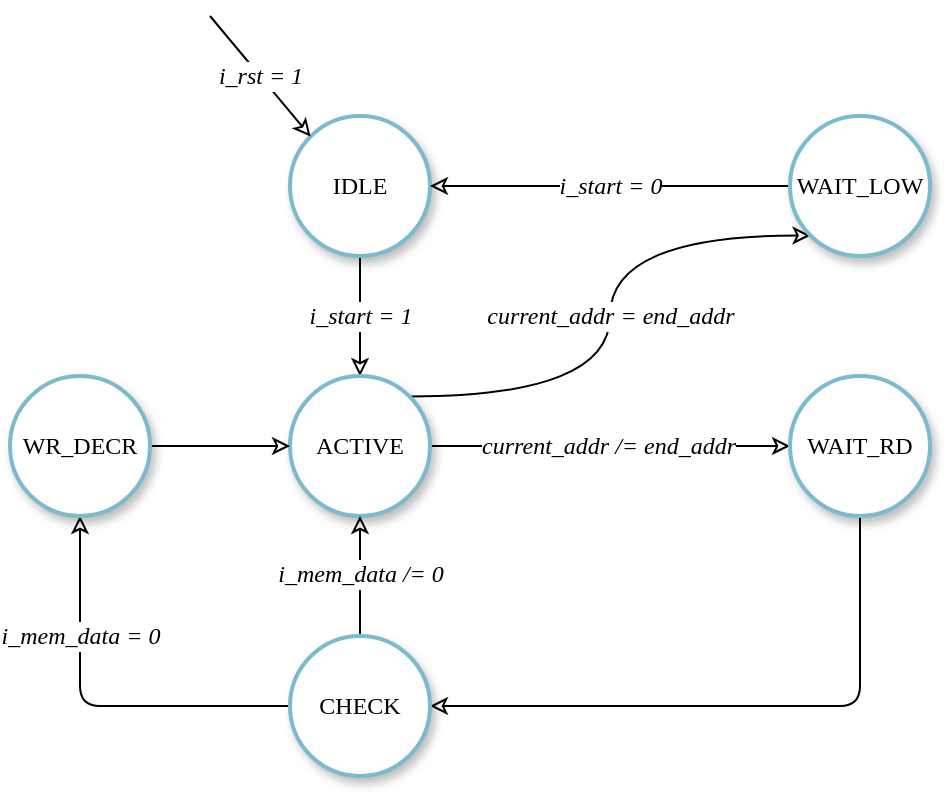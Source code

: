 <mxfile version="24.4.13" type="device">
  <diagram name="Page-1" id="ITteV4q7IIw6JcXEkYiK">
    <mxGraphModel dx="954" dy="489" grid="1" gridSize="10" guides="1" tooltips="1" connect="1" arrows="1" fold="1" page="1" pageScale="1" pageWidth="850" pageHeight="1100" math="0" shadow="0">
      <root>
        <mxCell id="0" />
        <mxCell id="1" parent="0" />
        <mxCell id="jL5X3HGcyGobARt5uU04-8" value="i_start = 1" style="edgeStyle=orthogonalEdgeStyle;rounded=0;orthogonalLoop=1;jettySize=auto;html=1;exitX=0.5;exitY=1;exitDx=0;exitDy=0;entryX=0.5;entryY=0;entryDx=0;entryDy=0;fontFamily=New Computer Modern;fontSize=12;fontStyle=2;strokeWidth=1;endArrow=classic;endFill=0;labelBackgroundColor=default;labelBorderColor=none;" parent="1" source="jL5X3HGcyGobARt5uU04-1" target="jL5X3HGcyGobARt5uU04-2" edge="1">
          <mxGeometry relative="1" as="geometry">
            <mxPoint as="offset" />
          </mxGeometry>
        </mxCell>
        <mxCell id="jL5X3HGcyGobARt5uU04-1" value="IDLE" style="ellipse;whiteSpace=wrap;html=1;strokeColor=#7CBACF;strokeWidth=2;fontFamily=New Computer Modern;shadow=1;" parent="1" vertex="1">
          <mxGeometry x="320" y="130" width="70" height="70" as="geometry" />
        </mxCell>
        <mxCell id="jL5X3HGcyGobARt5uU04-12" style="edgeStyle=orthogonalEdgeStyle;rounded=0;orthogonalLoop=1;jettySize=auto;html=1;exitX=1;exitY=0.5;exitDx=0;exitDy=0;entryX=0;entryY=0.5;entryDx=0;entryDy=0;curved=1;fontFamily=New Computer Modern;fontSize=12;fontStyle=2;strokeWidth=1;endArrow=classic;endFill=0;" parent="1" source="jL5X3HGcyGobARt5uU04-2" target="jL5X3HGcyGobARt5uU04-4" edge="1">
          <mxGeometry relative="1" as="geometry">
            <Array as="points" />
          </mxGeometry>
        </mxCell>
        <mxCell id="jL5X3HGcyGobARt5uU04-13" value="current_addr /= end_addr" style="edgeLabel;html=1;align=center;verticalAlign=middle;resizable=0;points=[];fontFamily=New Computer Modern;fontSize=12;fontStyle=2;labelBackgroundColor=default;labelBorderColor=none;" parent="jL5X3HGcyGobARt5uU04-12" vertex="1" connectable="0">
          <mxGeometry x="-0.125" y="-1" relative="1" as="geometry">
            <mxPoint x="10" y="-1" as="offset" />
          </mxGeometry>
        </mxCell>
        <mxCell id="jL5X3HGcyGobARt5uU04-14" value="current_addr = end_addr" style="edgeStyle=orthogonalEdgeStyle;rounded=0;orthogonalLoop=1;jettySize=auto;html=1;curved=1;exitX=1;exitY=0;exitDx=0;exitDy=0;fontFamily=New Computer Modern;fontSize=12;fontStyle=2;entryX=0;entryY=1;entryDx=0;entryDy=0;strokeWidth=1;endArrow=classic;endFill=0;labelBackgroundColor=default;labelBorderColor=none;" parent="1" source="jL5X3HGcyGobARt5uU04-2" target="jL5X3HGcyGobARt5uU04-3" edge="1">
          <mxGeometry relative="1" as="geometry">
            <Array as="points">
              <mxPoint x="480" y="270" />
              <mxPoint x="480" y="190" />
            </Array>
            <mxPoint as="offset" />
            <mxPoint x="600" y="210" as="targetPoint" />
          </mxGeometry>
        </mxCell>
        <mxCell id="jL5X3HGcyGobARt5uU04-2" value="ACTIVE" style="ellipse;whiteSpace=wrap;html=1;strokeColor=#7CBACF;strokeWidth=2;fontFamily=New Computer Modern;shadow=1;" parent="1" vertex="1">
          <mxGeometry x="320" y="260" width="70" height="70" as="geometry" />
        </mxCell>
        <mxCell id="jL5X3HGcyGobARt5uU04-20" style="edgeStyle=orthogonalEdgeStyle;rounded=0;orthogonalLoop=1;jettySize=auto;html=1;entryX=1;entryY=0.5;entryDx=0;entryDy=0;curved=1;exitX=0;exitY=0.5;exitDx=0;exitDy=0;fontFamily=New Computer Modern;fontSize=12;fontStyle=2;strokeWidth=1;endArrow=classic;endFill=0;" parent="1" source="jL5X3HGcyGobARt5uU04-3" target="jL5X3HGcyGobARt5uU04-1" edge="1">
          <mxGeometry relative="1" as="geometry" />
        </mxCell>
        <mxCell id="jL5X3HGcyGobARt5uU04-21" value="i_start = 0" style="edgeLabel;html=1;align=center;verticalAlign=middle;resizable=0;points=[];fontFamily=New Computer Modern;fontSize=12;fontStyle=2;labelBackgroundColor=default;labelBorderColor=none;" parent="jL5X3HGcyGobARt5uU04-20" vertex="1" connectable="0">
          <mxGeometry x="-0.075" y="33" relative="1" as="geometry">
            <mxPoint x="-7" y="-33" as="offset" />
          </mxGeometry>
        </mxCell>
        <mxCell id="jL5X3HGcyGobARt5uU04-3" value="WAIT_LOW" style="ellipse;whiteSpace=wrap;html=1;strokeColor=#7CBACF;strokeWidth=2;fontFamily=New Computer Modern;shadow=1;" parent="1" vertex="1">
          <mxGeometry x="570" y="130" width="70" height="70" as="geometry" />
        </mxCell>
        <mxCell id="jL5X3HGcyGobARt5uU04-22" value="" style="edgeStyle=orthogonalEdgeStyle;rounded=1;orthogonalLoop=1;jettySize=auto;html=1;entryX=1;entryY=0.5;entryDx=0;entryDy=0;fontFamily=New Computer Modern;fontSize=12;fontStyle=2;exitX=0.5;exitY=1;exitDx=0;exitDy=0;curved=0;strokeWidth=1;endArrow=classic;endFill=0;" parent="1" source="jL5X3HGcyGobARt5uU04-4" target="jL5X3HGcyGobARt5uU04-5" edge="1">
          <mxGeometry relative="1" as="geometry">
            <Array as="points" />
          </mxGeometry>
        </mxCell>
        <mxCell id="jL5X3HGcyGobARt5uU04-4" value="WAIT_RD" style="ellipse;whiteSpace=wrap;html=1;strokeColor=#7CBACF;strokeWidth=2;fontFamily=New Computer Modern;shadow=1;" parent="1" vertex="1">
          <mxGeometry x="570" y="260" width="70" height="70" as="geometry" />
        </mxCell>
        <mxCell id="jL5X3HGcyGobARt5uU04-23" value="i_mem_data = 0" style="edgeStyle=orthogonalEdgeStyle;rounded=1;orthogonalLoop=1;jettySize=auto;html=1;fontFamily=New Computer Modern;fontSize=12;fontStyle=2;strokeWidth=1;endArrow=classic;endFill=0;labelBackgroundColor=default;labelBorderColor=none;curved=0;" parent="1" source="jL5X3HGcyGobARt5uU04-5" target="jL5X3HGcyGobARt5uU04-6" edge="1">
          <mxGeometry x="0.4" relative="1" as="geometry">
            <mxPoint as="offset" />
          </mxGeometry>
        </mxCell>
        <mxCell id="33VjlRC-JIQBdt88g5PG-1" value="&lt;font style=&quot;font-size: 12px;&quot; face=&quot;New Computer Modern&quot;&gt;&lt;i&gt;i_mem_data /= 0&lt;/i&gt;&lt;/font&gt;" style="edgeStyle=orthogonalEdgeStyle;rounded=0;orthogonalLoop=1;jettySize=auto;html=1;entryX=0.5;entryY=1;entryDx=0;entryDy=0;curved=1;exitX=0.5;exitY=0;exitDx=0;exitDy=0;strokeWidth=1;endArrow=classic;endFill=0;labelBackgroundColor=default;labelBorderColor=none;" parent="1" source="jL5X3HGcyGobARt5uU04-5" target="jL5X3HGcyGobARt5uU04-2" edge="1">
          <mxGeometry x="0.044" relative="1" as="geometry">
            <Array as="points">
              <mxPoint x="355" y="370" />
              <mxPoint x="355" y="370" />
            </Array>
            <mxPoint as="offset" />
          </mxGeometry>
        </mxCell>
        <mxCell id="jL5X3HGcyGobARt5uU04-5" value="CHECK" style="ellipse;whiteSpace=wrap;html=1;strokeColor=#7CBACF;strokeWidth=2;fontFamily=New Computer Modern;shadow=1;" parent="1" vertex="1">
          <mxGeometry x="320" y="390" width="70" height="70" as="geometry" />
        </mxCell>
        <mxCell id="jL5X3HGcyGobARt5uU04-37" style="edgeStyle=orthogonalEdgeStyle;rounded=1;orthogonalLoop=1;jettySize=auto;html=1;entryX=0;entryY=0.5;entryDx=0;entryDy=0;curved=0;exitX=0.5;exitY=0;exitDx=0;exitDy=0;fontFamily=New Computer Modern;fontSize=12;fontStyle=2;strokeWidth=1;endArrow=classic;endFill=0;" parent="1" source="jL5X3HGcyGobARt5uU04-6" target="jL5X3HGcyGobARt5uU04-2" edge="1">
          <mxGeometry relative="1" as="geometry">
            <Array as="points">
              <mxPoint x="215" y="295" />
            </Array>
          </mxGeometry>
        </mxCell>
        <mxCell id="jL5X3HGcyGobARt5uU04-6" value="WR_DECR" style="ellipse;whiteSpace=wrap;html=1;strokeColor=#7CBACF;strokeWidth=2;fontFamily=New Computer Modern;shadow=1;" parent="1" vertex="1">
          <mxGeometry x="180" y="260" width="70" height="70" as="geometry" />
        </mxCell>
        <mxCell id="jL5X3HGcyGobARt5uU04-40" value="i_rst = 1" style="endArrow=classic;html=1;rounded=0;entryX=0;entryY=0;entryDx=0;entryDy=0;fontFamily=New Computer Modern;fontSize=12;fontStyle=2;strokeWidth=1;endFill=0;labelBackgroundColor=default;labelBorderColor=none;" parent="1" target="jL5X3HGcyGobARt5uU04-1" edge="1">
          <mxGeometry width="50" height="50" relative="1" as="geometry">
            <mxPoint x="280" y="80" as="sourcePoint" />
            <mxPoint x="490" y="180" as="targetPoint" />
          </mxGeometry>
        </mxCell>
      </root>
    </mxGraphModel>
  </diagram>
</mxfile>
